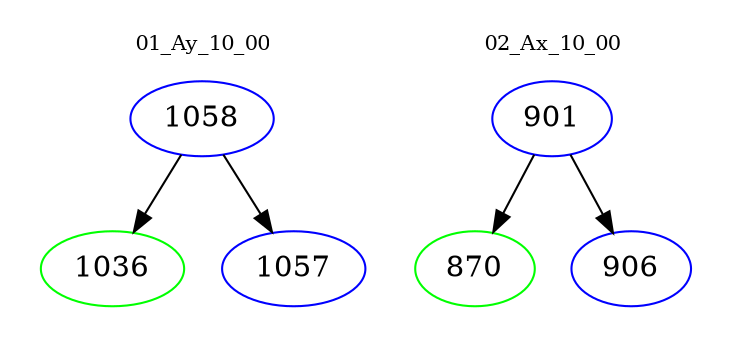 digraph{
subgraph cluster_0 {
color = white
label = "01_Ay_10_00";
fontsize=10;
T0_1058 [label="1058", color="blue"]
T0_1058 -> T0_1036 [color="black"]
T0_1036 [label="1036", color="green"]
T0_1058 -> T0_1057 [color="black"]
T0_1057 [label="1057", color="blue"]
}
subgraph cluster_1 {
color = white
label = "02_Ax_10_00";
fontsize=10;
T1_901 [label="901", color="blue"]
T1_901 -> T1_870 [color="black"]
T1_870 [label="870", color="green"]
T1_901 -> T1_906 [color="black"]
T1_906 [label="906", color="blue"]
}
}
